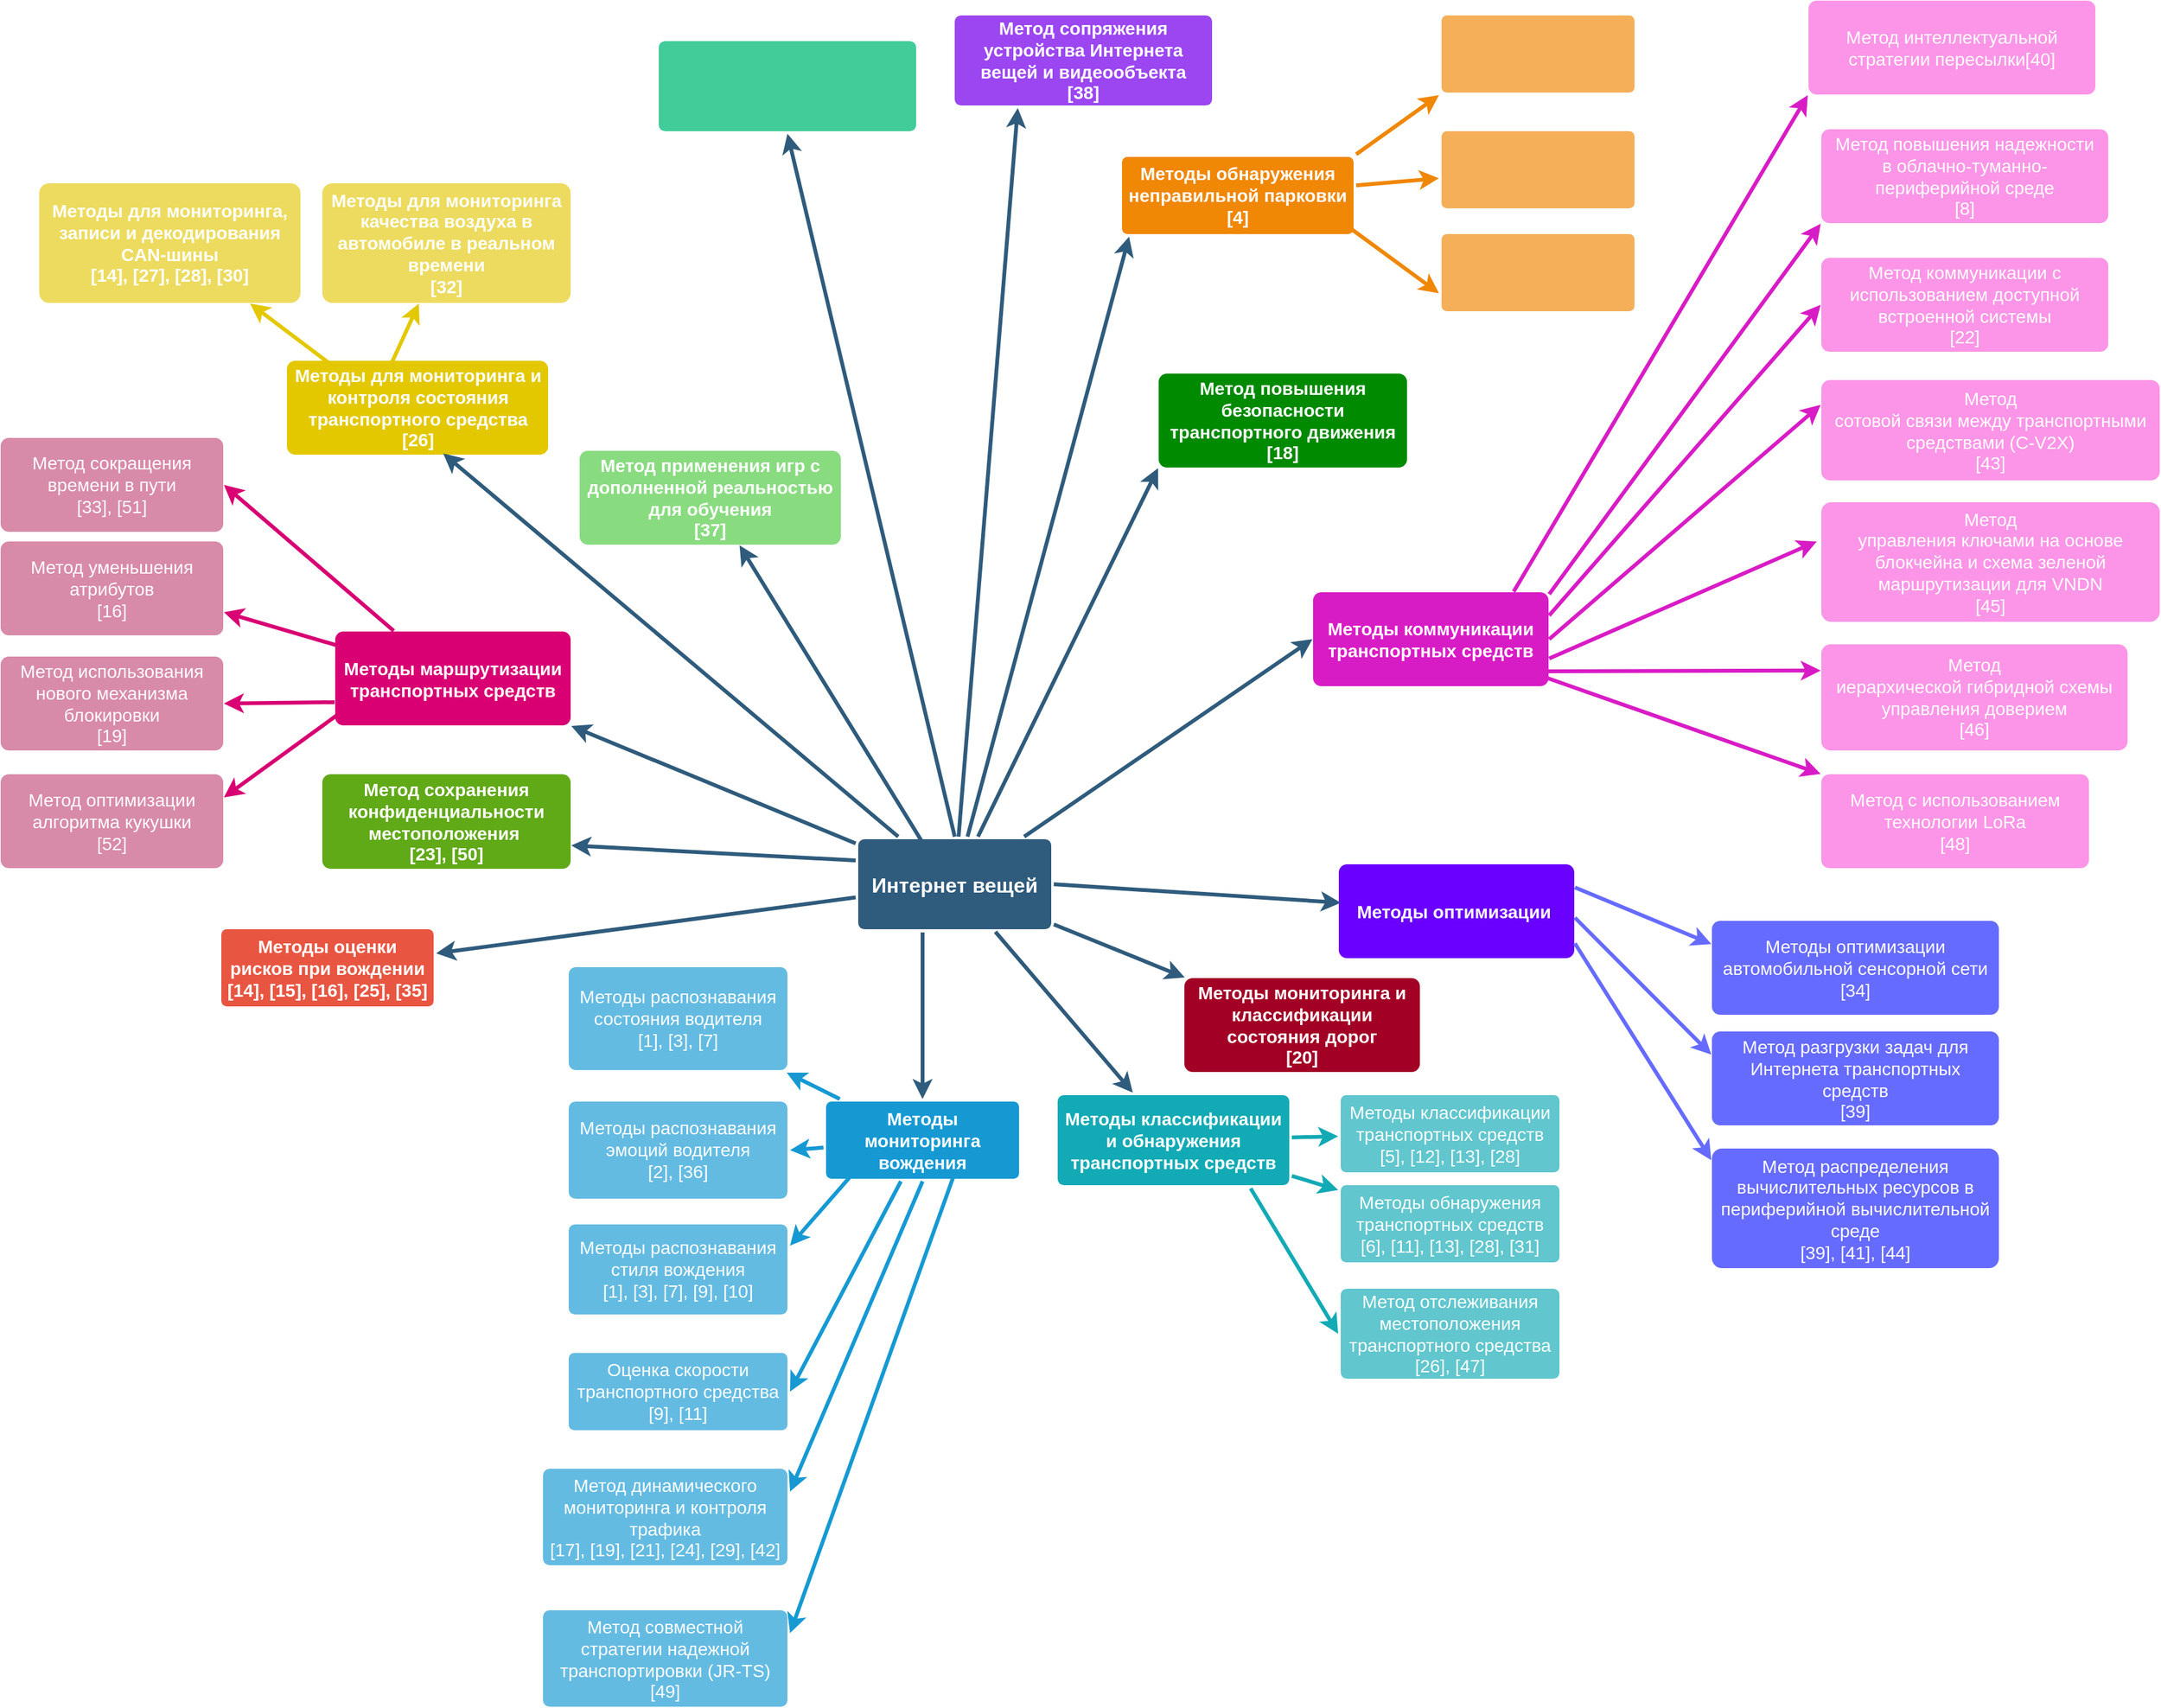 <mxfile version="13.9.9" type="device"><diagram id="6a731a19-8d31-9384-78a2-239565b7b9f0" name="Page-1"><mxGraphModel dx="2543" dy="1730" grid="1" gridSize="10" guides="1" tooltips="1" connect="1" arrows="1" fold="1" page="1" pageScale="1" pageWidth="1169" pageHeight="827" background="#ffffff" math="0" shadow="0"><root><mxCell id="0"/><mxCell id="1" parent="0"/><mxCell id="1745" value="" style="edgeStyle=none;rounded=0;jumpStyle=none;html=1;shadow=0;labelBackgroundColor=none;startArrow=none;startFill=0;endArrow=classic;endFill=1;jettySize=auto;orthogonalLoop=1;strokeColor=#2F5B7C;strokeWidth=3;fontFamily=Helvetica;fontSize=16;fontColor=#23445D;spacing=5;entryX=0.041;entryY=1;entryDx=0;entryDy=0;entryPerimeter=0;" parent="1" source="1749" target="1764" edge="1"><mxGeometry relative="1" as="geometry"/></mxCell><mxCell id="1746" value="" style="edgeStyle=none;rounded=0;jumpStyle=none;html=1;shadow=0;labelBackgroundColor=none;startArrow=none;startFill=0;endArrow=classic;endFill=1;jettySize=auto;orthogonalLoop=1;strokeColor=#2F5B7C;strokeWidth=3;fontFamily=Helvetica;fontSize=16;fontColor=#23445D;spacing=5;" parent="1" source="1749" target="1771" edge="1"><mxGeometry relative="1" as="geometry"/></mxCell><mxCell id="1747" value="" style="edgeStyle=none;rounded=0;jumpStyle=none;html=1;shadow=0;labelBackgroundColor=none;startArrow=none;startFill=0;endArrow=classic;endFill=1;jettySize=auto;orthogonalLoop=1;strokeColor=#2F5B7C;strokeWidth=3;fontFamily=Helvetica;fontSize=16;fontColor=#23445D;spacing=5;" parent="1" target="1760" edge="1"><mxGeometry relative="1" as="geometry"><mxPoint x="545" y="453" as="sourcePoint"/></mxGeometry></mxCell><mxCell id="1748" value="" style="edgeStyle=none;rounded=0;jumpStyle=none;html=1;shadow=0;labelBackgroundColor=none;startArrow=none;startFill=0;endArrow=classic;endFill=1;jettySize=auto;orthogonalLoop=1;strokeColor=#2F5B7C;strokeWidth=3;fontFamily=Helvetica;fontSize=16;fontColor=#23445D;spacing=5;" parent="1" source="1749" target="1753" edge="1"><mxGeometry relative="1" as="geometry"/></mxCell><mxCell id="1749" value="Интернет вещей" style="rounded=1;whiteSpace=wrap;html=1;shadow=0;labelBackgroundColor=none;strokeColor=none;strokeWidth=3;fillColor=#2F5B7C;fontFamily=Helvetica;fontSize=16;fontColor=#FFFFFF;align=center;fontStyle=1;spacing=5;arcSize=7;perimeterSpacing=2;" parent="1" vertex="1"><mxGeometry x="495" y="380.5" width="150" height="70" as="geometry"/></mxCell><mxCell id="1753" value="Методы оценки рисков при вождении&lt;br&gt;[14], [15], [16], [25], [35]" style="rounded=1;whiteSpace=wrap;html=1;shadow=0;labelBackgroundColor=none;strokeColor=none;strokeWidth=3;fillColor=#e85642;fontFamily=Helvetica;fontSize=14;fontColor=#FFFFFF;align=center;spacing=5;fontStyle=1;arcSize=7;perimeterSpacing=2;" parent="1" vertex="1"><mxGeometry y="450.5" width="165" height="60" as="geometry"/></mxCell><mxCell id="1757" value="" style="edgeStyle=none;rounded=0;jumpStyle=none;html=1;shadow=0;labelBackgroundColor=none;startArrow=none;startFill=0;endArrow=classic;endFill=1;jettySize=auto;orthogonalLoop=1;strokeColor=#1699D3;strokeWidth=3;fontFamily=Helvetica;fontSize=14;fontColor=#FFFFFF;spacing=5;" parent="1" source="1760" target="1763" edge="1"><mxGeometry relative="1" as="geometry"><mxPoint x="493" y="532" as="sourcePoint"/></mxGeometry></mxCell><mxCell id="1758" value="" style="edgeStyle=none;rounded=0;jumpStyle=none;html=1;shadow=0;labelBackgroundColor=none;startArrow=none;startFill=0;endArrow=classic;endFill=1;jettySize=auto;orthogonalLoop=1;strokeColor=#1699D3;strokeWidth=3;fontFamily=Helvetica;fontSize=14;fontColor=#FFFFFF;spacing=5;entryX=1;entryY=0.5;entryDx=0;entryDy=0;" parent="1" source="1760" target="1762" edge="1"><mxGeometry relative="1" as="geometry"/></mxCell><mxCell id="1759" value="" style="edgeStyle=none;rounded=0;jumpStyle=none;html=1;shadow=0;labelBackgroundColor=none;startArrow=none;startFill=0;endArrow=classic;endFill=1;jettySize=auto;orthogonalLoop=1;strokeColor=#1699D3;strokeWidth=3;fontFamily=Helvetica;fontSize=14;fontColor=#FFFFFF;spacing=5;entryX=1;entryY=0.25;entryDx=0;entryDy=0;" parent="1" target="1761" edge="1"><mxGeometry relative="1" as="geometry"><mxPoint x="500" y="630" as="sourcePoint"/><mxPoint x="440" y="670" as="targetPoint"/><Array as="points"/></mxGeometry></mxCell><mxCell id="1760" value="Методы мониторинга вождения" style="rounded=1;whiteSpace=wrap;html=1;shadow=0;labelBackgroundColor=none;strokeColor=none;strokeWidth=3;fillColor=#1699d3;fontFamily=Helvetica;fontSize=14;fontColor=#FFFFFF;align=center;spacing=5;fontStyle=1;arcSize=7;perimeterSpacing=2;" parent="1" vertex="1"><mxGeometry x="470" y="584.5" width="150" height="60" as="geometry"/></mxCell><mxCell id="1761" value="Методы распознавания стиля вождения&lt;br&gt;[1], [3], [7], [9], [10]" style="rounded=1;whiteSpace=wrap;html=1;shadow=0;labelBackgroundColor=none;strokeColor=none;strokeWidth=3;fillColor=#64bbe2;fontFamily=Helvetica;fontSize=14;fontColor=#FFFFFF;align=center;spacing=5;arcSize=7;perimeterSpacing=2;" parent="1" vertex="1"><mxGeometry x="270" y="680" width="170" height="70" as="geometry"/></mxCell><mxCell id="1762" value="Методы распознавания эмоций водителя&lt;br&gt;[2], [36]" style="rounded=1;whiteSpace=wrap;html=1;shadow=0;labelBackgroundColor=none;strokeColor=none;strokeWidth=3;fillColor=#64bbe2;fontFamily=Helvetica;fontSize=14;fontColor=#FFFFFF;align=center;spacing=5;arcSize=7;perimeterSpacing=2;" parent="1" vertex="1"><mxGeometry x="270" y="584.5" width="170" height="75.5" as="geometry"/></mxCell><mxCell id="1763" value="Методы распознавания состояния водителя&lt;br&gt;[1], [3], [7]" style="rounded=1;whiteSpace=wrap;html=1;shadow=0;labelBackgroundColor=none;strokeColor=none;strokeWidth=3;fillColor=#64bbe2;fontFamily=Helvetica;fontSize=14;fontColor=#FFFFFF;align=center;spacing=5;arcSize=7;perimeterSpacing=2;" parent="1" vertex="1"><mxGeometry x="270" y="480" width="170" height="80" as="geometry"/></mxCell><mxCell id="1764" value="Методы обнаружения неправильной парковки&lt;br&gt;[4]" style="rounded=1;whiteSpace=wrap;html=1;shadow=0;labelBackgroundColor=none;strokeColor=none;strokeWidth=3;fillColor=#F08705;fontFamily=Helvetica;fontSize=14;fontColor=#FFFFFF;align=center;spacing=5;fontStyle=1;arcSize=7;perimeterSpacing=2;" parent="1" vertex="1"><mxGeometry x="700" y="-150" width="180" height="60" as="geometry"/></mxCell><mxCell id="1765" value="" style="rounded=1;whiteSpace=wrap;html=1;shadow=0;labelBackgroundColor=none;strokeColor=none;strokeWidth=3;fillColor=#f5af58;fontFamily=Helvetica;fontSize=14;fontColor=#FFFFFF;align=center;spacing=5;arcSize=7;perimeterSpacing=2;" parent="1" vertex="1"><mxGeometry x="948.34" y="-90" width="150" height="60" as="geometry"/></mxCell><mxCell id="1766" value="" style="edgeStyle=none;rounded=0;jumpStyle=none;html=1;shadow=0;labelBackgroundColor=none;startArrow=none;startFill=0;endArrow=classic;endFill=1;jettySize=auto;orthogonalLoop=1;strokeColor=#F08705;strokeWidth=3;fontFamily=Helvetica;fontSize=14;fontColor=#FFFFFF;spacing=5;entryX=0;entryY=0.75;entryDx=0;entryDy=0;" parent="1" target="1765" edge="1"><mxGeometry relative="1" as="geometry"><mxPoint x="870" y="-100" as="sourcePoint"/></mxGeometry></mxCell><mxCell id="1767" value="" style="rounded=1;whiteSpace=wrap;html=1;shadow=0;labelBackgroundColor=none;strokeColor=none;strokeWidth=3;fillColor=#f5af58;fontFamily=Helvetica;fontSize=14;fontColor=#FFFFFF;align=center;spacing=5;arcSize=7;perimeterSpacing=2;" parent="1" vertex="1"><mxGeometry x="948.34" y="-170" width="150" height="60" as="geometry"/></mxCell><mxCell id="1768" value="" style="edgeStyle=none;rounded=0;jumpStyle=none;html=1;shadow=0;labelBackgroundColor=none;startArrow=none;startFill=0;endArrow=classic;endFill=1;jettySize=auto;orthogonalLoop=1;strokeColor=#F08705;strokeWidth=3;fontFamily=Helvetica;fontSize=14;fontColor=#FFFFFF;spacing=5;" parent="1" source="1764" target="1767" edge="1"><mxGeometry relative="1" as="geometry"><mxPoint x="890" y="-130" as="sourcePoint"/></mxGeometry></mxCell><mxCell id="1769" value="" style="rounded=1;whiteSpace=wrap;html=1;shadow=0;labelBackgroundColor=none;strokeColor=none;strokeWidth=3;fillColor=#f5af58;fontFamily=Helvetica;fontSize=14;fontColor=#FFFFFF;align=center;spacing=5;arcSize=7;perimeterSpacing=2;" parent="1" vertex="1"><mxGeometry x="948.34" y="-260" width="150" height="60" as="geometry"/></mxCell><mxCell id="1770" value="" style="edgeStyle=none;rounded=0;jumpStyle=none;html=1;shadow=0;labelBackgroundColor=none;startArrow=none;startFill=0;endArrow=classic;endFill=1;jettySize=auto;orthogonalLoop=1;strokeColor=#F08705;strokeWidth=3;fontFamily=Helvetica;fontSize=14;fontColor=#FFFFFF;spacing=5;entryX=0;entryY=1;entryDx=0;entryDy=0;exitX=1;exitY=0;exitDx=0;exitDy=0;" parent="1" source="1764" target="1769" edge="1"><mxGeometry relative="1" as="geometry"><mxPoint x="900.34" y="-182" as="sourcePoint"/></mxGeometry></mxCell><mxCell id="1771" value="Методы классификации и обнаружения транспортных средств&lt;br&gt;" style="rounded=1;whiteSpace=wrap;html=1;shadow=0;labelBackgroundColor=none;strokeColor=none;strokeWidth=3;fillColor=#12aab5;fontFamily=Helvetica;fontSize=14;fontColor=#FFFFFF;align=center;spacing=5;fontStyle=1;arcSize=7;perimeterSpacing=2;" parent="1" vertex="1"><mxGeometry x="650" y="579.5" width="180" height="70" as="geometry"/></mxCell><mxCell id="1772" value="Методы классификации транспортных средств&lt;br&gt;[5], [12], [13], [28]" style="rounded=1;whiteSpace=wrap;html=1;shadow=0;labelBackgroundColor=none;strokeColor=none;strokeWidth=3;fillColor=#61c6ce;fontFamily=Helvetica;fontSize=14;fontColor=#FFFFFF;align=center;spacing=5;fontStyle=0;arcSize=7;perimeterSpacing=2;" parent="1" vertex="1"><mxGeometry x="870" y="579.5" width="170" height="60" as="geometry"/></mxCell><mxCell id="1773" value="" style="edgeStyle=none;rounded=1;jumpStyle=none;html=1;shadow=0;labelBackgroundColor=none;startArrow=none;startFill=0;jettySize=auto;orthogonalLoop=1;strokeColor=#12AAB5;strokeWidth=3;fontFamily=Helvetica;fontSize=14;fontColor=#FFFFFF;spacing=5;fontStyle=1;fillColor=#b0e3e6;" parent="1" source="1771" target="1772" edge="1"><mxGeometry relative="1" as="geometry"/></mxCell><mxCell id="1774" value="Метод отслеживания местоположения транспортного средства&lt;br&gt;[26], [47]" style="rounded=1;whiteSpace=wrap;html=1;shadow=0;labelBackgroundColor=none;strokeColor=none;strokeWidth=3;fillColor=#61c6ce;fontFamily=Helvetica;fontSize=14;fontColor=#FFFFFF;align=center;spacing=5;fontStyle=0;arcSize=7;perimeterSpacing=2;" parent="1" vertex="1"><mxGeometry x="870" y="730" width="170" height="70" as="geometry"/></mxCell><mxCell id="1775" value="" style="edgeStyle=none;rounded=1;jumpStyle=none;html=1;shadow=0;labelBackgroundColor=none;startArrow=none;startFill=0;jettySize=auto;orthogonalLoop=1;strokeColor=#12AAB5;strokeWidth=3;fontFamily=Helvetica;fontSize=14;fontColor=#FFFFFF;spacing=5;fontStyle=1;fillColor=#b0e3e6;" parent="1" source="1771" target="KdosOR-lcQM5IEik354N-1787" edge="1"><mxGeometry relative="1" as="geometry"><mxPoint x="825" y="630.583" as="sourcePoint"/><mxPoint x="825" y="652.5" as="targetPoint"/></mxGeometry></mxCell><mxCell id="1777" value="" style="edgeStyle=none;rounded=1;jumpStyle=none;html=1;shadow=0;labelBackgroundColor=none;startArrow=none;startFill=0;jettySize=auto;orthogonalLoop=1;strokeColor=#12AAB5;strokeWidth=3;fontFamily=Helvetica;fontSize=14;fontColor=#FFFFFF;spacing=5;fontStyle=1;fillColor=#b0e3e6;entryX=0;entryY=0.5;entryDx=0;entryDy=0;" parent="1" target="1774" edge="1"><mxGeometry relative="1" as="geometry"><mxPoint x="800" y="652" as="sourcePoint"/><mxPoint x="769.632" y="762.5" as="targetPoint"/></mxGeometry></mxCell><mxCell id="KdosOR-lcQM5IEik354N-1779" value="Оценка скорости транспортного средства&lt;br&gt;[9], [11]" style="rounded=1;whiteSpace=wrap;html=1;shadow=0;labelBackgroundColor=none;strokeColor=none;strokeWidth=3;fillColor=#64bbe2;fontFamily=Helvetica;fontSize=14;fontColor=#FFFFFF;align=center;spacing=5;arcSize=7;perimeterSpacing=2;" parent="1" vertex="1"><mxGeometry x="270" y="780" width="170" height="60" as="geometry"/></mxCell><mxCell id="KdosOR-lcQM5IEik354N-1787" value="Методы обнаружения транспортных средств&lt;br&gt;[6], [11], [13], [28], [31]" style="rounded=1;whiteSpace=wrap;html=1;shadow=0;labelBackgroundColor=none;strokeColor=none;strokeWidth=3;fillColor=#61c6ce;fontFamily=Helvetica;fontSize=14;fontColor=#FFFFFF;align=center;spacing=5;fontStyle=0;arcSize=7;perimeterSpacing=2;" parent="1" vertex="1"><mxGeometry x="870" y="649.5" width="170" height="60" as="geometry"/></mxCell><mxCell id="KdosOR-lcQM5IEik354N-1789" value="" style="edgeStyle=none;rounded=0;jumpStyle=none;html=1;shadow=0;labelBackgroundColor=none;startArrow=none;startFill=0;endArrow=classic;endFill=1;jettySize=auto;orthogonalLoop=1;strokeColor=#1699D3;strokeWidth=3;fontFamily=Helvetica;fontSize=14;fontColor=#FFFFFF;spacing=5;entryX=1;entryY=0.5;entryDx=0;entryDy=0;" parent="1" source="1760" target="KdosOR-lcQM5IEik354N-1779" edge="1"><mxGeometry relative="1" as="geometry"><mxPoint x="525.909" y="596.5" as="sourcePoint"/><mxPoint x="450" y="680" as="targetPoint"/><Array as="points"/></mxGeometry></mxCell><mxCell id="KdosOR-lcQM5IEik354N-1792" value="Метод динамического мониторинга и контроля трафика&lt;br&gt;[17], [19], [21], [24], [29], [42]" style="rounded=1;whiteSpace=wrap;html=1;shadow=0;labelBackgroundColor=none;strokeColor=none;strokeWidth=3;fillColor=#64bbe2;fontFamily=Helvetica;fontSize=14;fontColor=#FFFFFF;align=center;spacing=5;arcSize=7;perimeterSpacing=2;" parent="1" vertex="1"><mxGeometry x="250" y="870" width="190" height="75" as="geometry"/></mxCell><mxCell id="KdosOR-lcQM5IEik354N-1793" value="" style="edgeStyle=none;rounded=0;jumpStyle=none;html=1;shadow=0;labelBackgroundColor=none;startArrow=none;startFill=0;endArrow=classic;endFill=1;jettySize=auto;orthogonalLoop=1;strokeColor=#1699D3;strokeWidth=3;fontFamily=Helvetica;fontSize=14;fontColor=#FFFFFF;spacing=5;entryX=1;entryY=0.25;entryDx=0;entryDy=0;exitX=0.5;exitY=1;exitDx=0;exitDy=0;" parent="1" source="1760" target="KdosOR-lcQM5IEik354N-1792" edge="1"><mxGeometry relative="1" as="geometry"><mxPoint x="580" y="646" as="sourcePoint"/><mxPoint x="452" y="820" as="targetPoint"/><Array as="points"/></mxGeometry></mxCell><mxCell id="KdosOR-lcQM5IEik354N-1794" value="Метод повышения безопасности транспортного движения&lt;br&gt;[18]" style="rounded=1;whiteSpace=wrap;html=1;shadow=0;labelBackgroundColor=none;strokeWidth=3;fontFamily=Helvetica;fontSize=14;align=center;spacing=5;fontStyle=1;arcSize=7;perimeterSpacing=2;fontColor=#ffffff;strokeColor=#008A00;fillColor=#008A00;" parent="1" vertex="1"><mxGeometry x="730" y="20" width="190" height="70" as="geometry"/></mxCell><mxCell id="KdosOR-lcQM5IEik354N-1797" value="Методы мониторинга и классификации состояния дорог&lt;br&gt;[20]" style="rounded=1;whiteSpace=wrap;html=1;shadow=0;labelBackgroundColor=none;strokeWidth=3;fontFamily=Helvetica;fontSize=14;fontColor=#ffffff;align=center;spacing=5;fontStyle=1;arcSize=7;perimeterSpacing=2;fillColor=#A20025;strokeColor=#A20025;" parent="1" vertex="1"><mxGeometry x="750" y="490" width="180" height="70" as="geometry"/></mxCell><mxCell id="KdosOR-lcQM5IEik354N-1798" value="" style="edgeStyle=none;rounded=0;jumpStyle=none;html=1;shadow=0;labelBackgroundColor=none;startArrow=none;startFill=0;endArrow=classic;endFill=1;jettySize=auto;orthogonalLoop=1;strokeColor=#2F5B7C;strokeWidth=3;fontFamily=Helvetica;fontSize=16;fontColor=#23445D;spacing=5;" parent="1" source="1749" target="KdosOR-lcQM5IEik354N-1797" edge="1"><mxGeometry relative="1" as="geometry"><mxPoint x="680" y="462" as="sourcePoint"/><mxPoint x="680" y="385.5" as="targetPoint"/></mxGeometry></mxCell><mxCell id="KdosOR-lcQM5IEik354N-1799" value="" style="edgeStyle=none;rounded=0;jumpStyle=none;html=1;shadow=0;labelBackgroundColor=none;startArrow=none;startFill=0;endArrow=classic;endFill=1;jettySize=auto;orthogonalLoop=1;strokeColor=#2F5B7C;strokeWidth=3;fontFamily=Helvetica;fontSize=16;fontColor=#23445D;spacing=5;entryX=0;entryY=1;entryDx=0;entryDy=0;" parent="1" source="1749" target="KdosOR-lcQM5IEik354N-1794" edge="1"><mxGeometry relative="1" as="geometry"><mxPoint x="590" y="398.5" as="sourcePoint"/><mxPoint x="590" y="322" as="targetPoint"/></mxGeometry></mxCell><mxCell id="KdosOR-lcQM5IEik354N-1800" value="Методы коммуникации транспортных средств&lt;br&gt;" style="rounded=1;whiteSpace=wrap;html=1;shadow=0;labelBackgroundColor=none;strokeWidth=3;fontFamily=Helvetica;fontSize=14;align=center;spacing=5;fontStyle=1;arcSize=7;perimeterSpacing=2;fontColor=#ffffff;strokeColor=#D81CC5;fillColor=#D81CC5;" parent="1" vertex="1"><mxGeometry x="850" y="190" width="180" height="70" as="geometry"/></mxCell><mxCell id="KdosOR-lcQM5IEik354N-1801" value="" style="edgeStyle=none;rounded=0;jumpStyle=none;html=1;shadow=0;labelBackgroundColor=none;startArrow=none;startFill=0;endArrow=classic;endFill=1;jettySize=auto;orthogonalLoop=1;strokeColor=#2F5B7C;strokeWidth=3;fontFamily=Helvetica;fontSize=16;fontColor=#23445D;spacing=5;entryX=0;entryY=0.5;entryDx=0;entryDy=0;" parent="1" source="1749" target="KdosOR-lcQM5IEik354N-1800" edge="1"><mxGeometry relative="1" as="geometry"><mxPoint x="650" y="400" as="sourcePoint"/><mxPoint x="748" y="314" as="targetPoint"/></mxGeometry></mxCell><mxCell id="KdosOR-lcQM5IEik354N-1803" value="Метод сохранения конфиденциальности местоположения&amp;nbsp;&lt;br&gt;[23], [50]" style="rounded=1;whiteSpace=wrap;html=1;shadow=0;labelBackgroundColor=none;strokeWidth=3;fillColor=#60a917;fontFamily=Helvetica;fontSize=14;align=center;spacing=5;fontStyle=1;arcSize=7;perimeterSpacing=2;fontColor=#ffffff;strokeColor=#60A917;" parent="1" vertex="1"><mxGeometry x="80" y="331.5" width="190" height="70.5" as="geometry"/></mxCell><mxCell id="KdosOR-lcQM5IEik354N-1804" value="" style="edgeStyle=none;rounded=0;jumpStyle=none;html=1;shadow=0;labelBackgroundColor=none;startArrow=none;startFill=0;endArrow=classic;endFill=1;jettySize=auto;orthogonalLoop=1;strokeColor=#2F5B7C;strokeWidth=3;fontFamily=Helvetica;fontSize=16;fontColor=#23445D;spacing=5;exitX=0;exitY=0.25;exitDx=0;exitDy=0;entryX=1;entryY=0.75;entryDx=0;entryDy=0;" parent="1" source="1749" target="KdosOR-lcQM5IEik354N-1803" edge="1"><mxGeometry relative="1" as="geometry"><mxPoint x="580" y="388.5" as="sourcePoint"/><mxPoint x="440" y="360" as="targetPoint"/></mxGeometry></mxCell><mxCell id="KdosOR-lcQM5IEik354N-1805" value="Методы оптимизации&amp;nbsp;" style="rounded=1;whiteSpace=wrap;html=1;shadow=0;labelBackgroundColor=none;strokeWidth=3;fontFamily=Helvetica;fontSize=14;align=center;spacing=5;fontStyle=1;arcSize=7;perimeterSpacing=2;fontColor=#ffffff;fillColor=#6A00FF;strokeColor=#6A00FF;" parent="1" vertex="1"><mxGeometry x="870" y="401.5" width="180" height="70" as="geometry"/></mxCell><mxCell id="KdosOR-lcQM5IEik354N-1806" value="" style="edgeStyle=none;rounded=0;jumpStyle=none;html=1;shadow=0;labelBackgroundColor=none;startArrow=none;startFill=0;endArrow=classic;endFill=1;jettySize=auto;orthogonalLoop=1;strokeColor=#2F5B7C;strokeWidth=3;fontFamily=Helvetica;fontSize=16;fontColor=#23445D;spacing=5;entryX=0.011;entryY=0.411;entryDx=0;entryDy=0;entryPerimeter=0;exitX=1;exitY=0.5;exitDx=0;exitDy=0;" parent="1" source="1749" target="KdosOR-lcQM5IEik354N-1805" edge="1"><mxGeometry relative="1" as="geometry"><mxPoint x="660" y="410" as="sourcePoint"/><mxPoint x="738" y="355.5" as="targetPoint"/></mxGeometry></mxCell><mxCell id="jVnz3qf9Wj79_f7kCEj8-1778" value="Методы маршрутизации транспортных средств" style="rounded=1;whiteSpace=wrap;html=1;shadow=0;labelBackgroundColor=none;strokeWidth=3;fontFamily=Helvetica;fontSize=14;align=center;spacing=5;fontStyle=1;arcSize=7;perimeterSpacing=2;fontColor=#ffffff;strokeColor=#D80073;fillColor=#D80073;" parent="1" vertex="1"><mxGeometry x="90" y="220.5" width="180" height="70" as="geometry"/></mxCell><mxCell id="jVnz3qf9Wj79_f7kCEj8-1779" value="" style="edgeStyle=none;rounded=0;jumpStyle=none;html=1;shadow=0;labelBackgroundColor=none;startArrow=none;startFill=0;endArrow=classic;endFill=1;jettySize=auto;orthogonalLoop=1;strokeColor=#2F5B7C;strokeWidth=3;fontFamily=Helvetica;fontSize=16;fontColor=#23445D;spacing=5;entryX=1;entryY=1;entryDx=0;entryDy=0;" parent="1" source="1749" target="jVnz3qf9Wj79_f7kCEj8-1778" edge="1"><mxGeometry relative="1" as="geometry"><mxPoint x="503" y="407" as="sourcePoint"/><mxPoint x="427.028" y="372.5" as="targetPoint"/></mxGeometry></mxCell><mxCell id="jVnz3qf9Wj79_f7kCEj8-1780" value="&lt;span style=&quot;font-weight: normal&quot;&gt;Метод уменьшения атрибутов&lt;br&gt;[16]&lt;br&gt;&lt;/span&gt;" style="rounded=1;whiteSpace=wrap;html=1;shadow=0;labelBackgroundColor=none;strokeWidth=3;fontFamily=Helvetica;fontSize=14;align=center;spacing=5;fontStyle=1;arcSize=7;perimeterSpacing=2;fontColor=#ffffff;fillColor=#D88AA9;strokeColor=#D88AA9;" parent="1" vertex="1"><mxGeometry x="-170" y="150.5" width="170" height="70" as="geometry"/></mxCell><mxCell id="jVnz3qf9Wj79_f7kCEj8-1781" value="" style="edgeStyle=none;rounded=1;jumpStyle=none;html=1;shadow=0;labelBackgroundColor=none;startArrow=none;startFill=0;jettySize=auto;orthogonalLoop=1;strokeWidth=3;fontFamily=Helvetica;fontSize=14;fontColor=#FFFFFF;spacing=5;fontStyle=1;fillColor=#d80073;entryX=1;entryY=0.75;entryDx=0;entryDy=0;strokeColor=#D80073;exitX=0.022;exitY=0.161;exitDx=0;exitDy=0;exitPerimeter=0;" parent="1" source="jVnz3qf9Wj79_f7kCEj8-1778" target="jVnz3qf9Wj79_f7kCEj8-1780" edge="1"><mxGeometry relative="1" as="geometry"><mxPoint x="90" y="230" as="sourcePoint"/><mxPoint x="60" y="190" as="targetPoint"/></mxGeometry></mxCell><mxCell id="jVnz3qf9Wj79_f7kCEj8-1783" value="&lt;span style=&quot;font-weight: normal&quot;&gt;Метод использования нового механизма блокировки&lt;br&gt;[19]&lt;br&gt;&lt;/span&gt;" style="rounded=1;whiteSpace=wrap;html=1;shadow=0;labelBackgroundColor=none;strokeWidth=3;fontFamily=Helvetica;fontSize=14;align=center;spacing=5;fontStyle=1;arcSize=7;perimeterSpacing=2;fontColor=#ffffff;fillColor=#D88AA9;strokeColor=#D88AA9;" parent="1" vertex="1"><mxGeometry x="-170" y="240" width="170" height="70" as="geometry"/></mxCell><mxCell id="jVnz3qf9Wj79_f7kCEj8-1784" value="Методы для мониторинга и контроля состояния транспортного средства&lt;br&gt;[26]" style="rounded=1;whiteSpace=wrap;html=1;shadow=0;labelBackgroundColor=none;strokeWidth=3;fontFamily=Helvetica;fontSize=14;fontColor=#ffffff;align=center;spacing=5;fontStyle=1;arcSize=7;perimeterSpacing=2;fillColor=#E3C800;strokeColor=#E3C800;" parent="1" vertex="1"><mxGeometry x="52.5" y="10" width="200" height="70" as="geometry"/></mxCell><mxCell id="jVnz3qf9Wj79_f7kCEj8-1785" value="" style="edgeStyle=none;rounded=0;jumpStyle=none;html=1;shadow=0;labelBackgroundColor=none;startArrow=none;startFill=0;endArrow=classic;endFill=1;jettySize=auto;orthogonalLoop=1;strokeColor=#2F5B7C;strokeWidth=3;fontFamily=Helvetica;fontSize=16;fontColor=#23445D;spacing=5;entryX=0.598;entryY=0.981;entryDx=0;entryDy=0;entryPerimeter=0;" parent="1" target="jVnz3qf9Wj79_f7kCEj8-1784" edge="1" source="1749"><mxGeometry relative="1" as="geometry"><mxPoint x="452.5" y="420" as="sourcePoint"/><mxPoint x="334.5" y="312.5" as="targetPoint"/></mxGeometry></mxCell><mxCell id="jVnz3qf9Wj79_f7kCEj8-1787" value="&lt;span style=&quot;font-weight: normal&quot;&gt;Метод повышения надежности в облачно-туманно-периферийной среде&lt;br&gt;[8]&lt;/span&gt;" style="rounded=1;whiteSpace=wrap;html=1;shadow=0;labelBackgroundColor=none;strokeWidth=3;fontFamily=Helvetica;fontSize=14;align=center;spacing=5;fontStyle=1;arcSize=7;perimeterSpacing=2;fontColor=#ffffff;fillColor=#FC95E7;strokeColor=#FC95E7;" parent="1" vertex="1"><mxGeometry x="1245" y="-170" width="220" height="70" as="geometry"/></mxCell><mxCell id="jVnz3qf9Wj79_f7kCEj8-1788" value="" style="edgeStyle=none;rounded=0;jumpStyle=none;html=1;shadow=0;labelBackgroundColor=none;startArrow=none;startFill=0;endArrow=classic;endFill=1;jettySize=auto;orthogonalLoop=1;strokeWidth=3;fontFamily=Helvetica;fontSize=16;fontColor=#23445D;spacing=5;entryX=0;entryY=1;entryDx=0;entryDy=0;strokeColor=#D81CC5;exitX=0.85;exitY=0;exitDx=0;exitDy=0;exitPerimeter=0;" parent="1" target="WOdyLdvigSg9qKUp8mNT-1785" edge="1" source="KdosOR-lcQM5IEik354N-1800"><mxGeometry relative="1" as="geometry"><mxPoint x="970" y="276" as="sourcePoint"/><mxPoint x="1045.5" y="240" as="targetPoint"/></mxGeometry></mxCell><mxCell id="jVnz3qf9Wj79_f7kCEj8-1789" value="&lt;span style=&quot;font-weight: normal&quot;&gt;Метод коммуникации с использованием доступной встроенной системы&lt;br&gt;[22]&lt;/span&gt;" style="rounded=1;whiteSpace=wrap;html=1;shadow=0;labelBackgroundColor=none;strokeWidth=3;fontFamily=Helvetica;fontSize=14;align=center;spacing=5;fontStyle=1;arcSize=7;perimeterSpacing=2;fontColor=#ffffff;fillColor=#FC95E7;strokeColor=#FC95E7;" parent="1" vertex="1"><mxGeometry x="1245" y="-70" width="220" height="70" as="geometry"/></mxCell><mxCell id="jVnz3qf9Wj79_f7kCEj8-1790" value="" style="edgeStyle=none;rounded=0;jumpStyle=none;html=1;shadow=0;labelBackgroundColor=none;startArrow=none;startFill=0;endArrow=classic;endFill=1;jettySize=auto;orthogonalLoop=1;strokeWidth=3;fontFamily=Helvetica;fontSize=16;fontColor=#23445D;spacing=5;strokeColor=#D81CC5;entryX=0;entryY=0.5;entryDx=0;entryDy=0;exitX=1;exitY=0.25;exitDx=0;exitDy=0;" parent="1" source="KdosOR-lcQM5IEik354N-1800" target="jVnz3qf9Wj79_f7kCEj8-1789" edge="1"><mxGeometry relative="1" as="geometry"><mxPoint x="1030" y="230" as="sourcePoint"/><mxPoint x="1108" y="260" as="targetPoint"/></mxGeometry></mxCell><mxCell id="TP5RZ6IDcm_Y9WVqChom-1777" value="Методы для мониторинга, записи и декодирования CAN-шины&lt;br&gt;[14], [27], [28], [30]" style="rounded=1;whiteSpace=wrap;html=1;shadow=0;labelBackgroundColor=none;strokeWidth=3;fontFamily=Helvetica;fontSize=14;fontColor=#ffffff;align=center;spacing=5;fontStyle=1;arcSize=7;perimeterSpacing=2;fillColor=#EDDB5F;strokeColor=#EDDB5F;" parent="1" vertex="1"><mxGeometry x="-140" y="-128" width="200" height="90" as="geometry"/></mxCell><mxCell id="TP5RZ6IDcm_Y9WVqChom-1780" value="" style="edgeStyle=none;rounded=1;jumpStyle=none;html=1;shadow=0;labelBackgroundColor=none;startArrow=none;startFill=0;jettySize=auto;orthogonalLoop=1;strokeWidth=3;fontFamily=Helvetica;fontSize=14;fontColor=#FFFFFF;spacing=5;fontStyle=1;fillColor=#d80073;strokeColor=#E3C800;" parent="1" target="TP5RZ6IDcm_Y9WVqChom-1777" edge="1"><mxGeometry relative="1" as="geometry"><mxPoint x="83.404" y="10" as="sourcePoint"/><mxPoint x="-45.5" y="126" as="targetPoint"/></mxGeometry></mxCell><mxCell id="TP5RZ6IDcm_Y9WVqChom-1781" value="Методы для мониторинга качества воздуха в автомобиле в реальном времени&lt;br&gt;[32]" style="rounded=1;whiteSpace=wrap;html=1;shadow=0;labelBackgroundColor=none;strokeWidth=3;fontFamily=Helvetica;fontSize=14;fontColor=#ffffff;align=center;spacing=5;fontStyle=1;arcSize=7;perimeterSpacing=2;strokeColor=#EDDB5F;fillColor=#EDDB5F;" parent="1" vertex="1"><mxGeometry x="80" y="-128" width="190" height="90" as="geometry"/></mxCell><mxCell id="TP5RZ6IDcm_Y9WVqChom-1782" value="" style="edgeStyle=none;rounded=1;jumpStyle=none;html=1;shadow=0;labelBackgroundColor=none;startArrow=none;startFill=0;jettySize=auto;orthogonalLoop=1;strokeWidth=3;fontFamily=Helvetica;fontSize=14;fontColor=#FFFFFF;spacing=5;fontStyle=1;fillColor=#d80073;exitX=0.5;exitY=0;exitDx=0;exitDy=0;strokeColor=#E3C800;" parent="1" target="TP5RZ6IDcm_Y9WVqChom-1781" edge="1"><mxGeometry relative="1" as="geometry"><mxPoint x="132.5" y="10" as="sourcePoint"/><mxPoint x="71.7" y="34" as="targetPoint"/></mxGeometry></mxCell><mxCell id="TP5RZ6IDcm_Y9WVqChom-1783" value="&lt;span style=&quot;font-weight: normal&quot;&gt;Метод сокращения времени в пути&lt;br&gt;[33], [51]&lt;br&gt;&lt;/span&gt;" style="rounded=1;whiteSpace=wrap;html=1;shadow=0;labelBackgroundColor=none;strokeWidth=3;fontFamily=Helvetica;fontSize=14;align=center;spacing=5;fontStyle=1;arcSize=7;perimeterSpacing=2;fontColor=#ffffff;fillColor=#D88AA9;strokeColor=#D88AA9;" parent="1" vertex="1"><mxGeometry x="-170" y="70" width="170" height="70" as="geometry"/></mxCell><mxCell id="TP5RZ6IDcm_Y9WVqChom-1784" value="" style="edgeStyle=none;rounded=1;jumpStyle=none;html=1;shadow=0;labelBackgroundColor=none;startArrow=none;startFill=0;jettySize=auto;orthogonalLoop=1;strokeWidth=3;fontFamily=Helvetica;fontSize=14;fontColor=#FFFFFF;spacing=5;fontStyle=1;fillColor=#d80073;entryX=1;entryY=0.5;entryDx=0;entryDy=0;strokeColor=#D80073;exitX=0.25;exitY=0;exitDx=0;exitDy=0;" parent="1" source="jVnz3qf9Wj79_f7kCEj8-1778" target="TP5RZ6IDcm_Y9WVqChom-1783" edge="1"><mxGeometry relative="1" as="geometry"><mxPoint x="102.048" y="240.414" as="sourcePoint"/><mxPoint x="52" y="233.5" as="targetPoint"/></mxGeometry></mxCell><mxCell id="TP5RZ6IDcm_Y9WVqChom-1785" value="" style="edgeStyle=none;rounded=1;jumpStyle=none;html=1;shadow=0;labelBackgroundColor=none;startArrow=none;startFill=0;jettySize=auto;orthogonalLoop=1;strokeWidth=3;fontFamily=Helvetica;fontSize=14;fontColor=#FFFFFF;spacing=5;fontStyle=1;fillColor=#d80073;entryX=1;entryY=0.5;entryDx=0;entryDy=0;strokeColor=#D80073;exitX=0;exitY=0.75;exitDx=0;exitDy=0;" parent="1" source="jVnz3qf9Wj79_f7kCEj8-1778" target="jVnz3qf9Wj79_f7kCEj8-1783" edge="1"><mxGeometry relative="1" as="geometry"><mxPoint x="112.048" y="250.414" as="sourcePoint"/><mxPoint x="62" y="243.5" as="targetPoint"/></mxGeometry></mxCell><mxCell id="TP5RZ6IDcm_Y9WVqChom-1786" value="Метод применения игр с дополненной реальностью для обучения&lt;br&gt;[37]" style="rounded=1;whiteSpace=wrap;html=1;shadow=0;labelBackgroundColor=none;strokeWidth=3;fontFamily=Helvetica;fontSize=14;align=center;spacing=5;fontStyle=1;arcSize=7;perimeterSpacing=2;fontColor=#ffffff;fillColor=#89DB80;strokeColor=#89DB80;" parent="1" vertex="1"><mxGeometry x="280" y="80" width="200" height="70" as="geometry"/></mxCell><mxCell id="TP5RZ6IDcm_Y9WVqChom-1788" value="Метод сопряжения устройства Интернета вещей и видеообъекта&lt;br&gt;[38]" style="rounded=1;whiteSpace=wrap;html=1;shadow=0;labelBackgroundColor=none;strokeColor=none;strokeWidth=3;fontFamily=Helvetica;fontSize=14;fontColor=#FFFFFF;align=center;spacing=5;fontStyle=1;arcSize=7;perimeterSpacing=2;fillColor=#9B46F0;" parent="1" vertex="1"><mxGeometry x="570" y="-260" width="200" height="70" as="geometry"/></mxCell><mxCell id="TP5RZ6IDcm_Y9WVqChom-1789" value="" style="edgeStyle=none;rounded=0;jumpStyle=none;html=1;shadow=0;labelBackgroundColor=none;startArrow=none;startFill=0;endArrow=classic;endFill=1;jettySize=auto;orthogonalLoop=1;strokeColor=#2F5B7C;strokeWidth=3;fontFamily=Helvetica;fontSize=16;fontColor=#23445D;spacing=5;entryX=0.25;entryY=1;entryDx=0;entryDy=0;" parent="1" target="TP5RZ6IDcm_Y9WVqChom-1788" edge="1" source="1749"><mxGeometry relative="1" as="geometry"><mxPoint x="660" y="295" as="sourcePoint"/><mxPoint x="760" y="-10" as="targetPoint"/></mxGeometry></mxCell><mxCell id="WOdyLdvigSg9qKUp8mNT-1777" value="" style="rounded=1;whiteSpace=wrap;html=1;shadow=0;labelBackgroundColor=none;strokeColor=none;strokeWidth=3;fontFamily=Helvetica;fontSize=14;fontColor=#FFFFFF;align=center;spacing=5;fontStyle=1;arcSize=7;perimeterSpacing=2;fillColor=#41CC99;" vertex="1" parent="1"><mxGeometry x="340" y="-240" width="200" height="70" as="geometry"/></mxCell><mxCell id="WOdyLdvigSg9qKUp8mNT-1779" value="" style="edgeStyle=none;rounded=0;jumpStyle=none;html=1;shadow=0;labelBackgroundColor=none;startArrow=none;startFill=0;endArrow=classic;endFill=1;jettySize=auto;orthogonalLoop=1;strokeColor=#2F5B7C;strokeWidth=3;fontFamily=Helvetica;fontSize=16;fontColor=#23445D;spacing=5;entryX=0.5;entryY=1;entryDx=0;entryDy=0;exitX=0.5;exitY=0;exitDx=0;exitDy=0;" edge="1" parent="1" source="1749" target="WOdyLdvigSg9qKUp8mNT-1777"><mxGeometry relative="1" as="geometry"><mxPoint x="598.22" y="388.5" as="sourcePoint"/><mxPoint x="759.0" y="62" as="targetPoint"/></mxGeometry></mxCell><mxCell id="WOdyLdvigSg9qKUp8mNT-1780" value="&lt;span style=&quot;font-weight: normal&quot;&gt;Методы оптимизации автомобильной сенсорной сети &lt;br&gt;[34]&lt;/span&gt;" style="rounded=1;whiteSpace=wrap;html=1;shadow=0;labelBackgroundColor=none;strokeWidth=3;fontFamily=Helvetica;fontSize=14;align=center;spacing=5;fontStyle=1;arcSize=7;perimeterSpacing=2;fontColor=#ffffff;fillColor=#666BFF;strokeColor=#666BFF;" vertex="1" parent="1"><mxGeometry x="1160" y="445.5" width="220" height="70" as="geometry"/></mxCell><mxCell id="WOdyLdvigSg9qKUp8mNT-1781" value="&lt;span style=&quot;font-weight: normal&quot;&gt;Метод разгрузки задач для Интернета транспортных средств&lt;br&gt;[39]&lt;/span&gt;" style="rounded=1;whiteSpace=wrap;html=1;shadow=0;labelBackgroundColor=none;strokeWidth=3;fontFamily=Helvetica;fontSize=14;align=center;spacing=5;fontStyle=1;arcSize=7;perimeterSpacing=2;fontColor=#ffffff;fillColor=#666BFF;strokeColor=#666BFF;" vertex="1" parent="1"><mxGeometry x="1160" y="531.5" width="220" height="70" as="geometry"/></mxCell><mxCell id="WOdyLdvigSg9qKUp8mNT-1782" value="" style="edgeStyle=none;rounded=0;jumpStyle=none;html=1;shadow=0;labelBackgroundColor=none;startArrow=none;startFill=0;endArrow=classic;endFill=1;jettySize=auto;orthogonalLoop=1;strokeColor=#2F5B7C;strokeWidth=3;fontFamily=Helvetica;fontSize=16;fontColor=#23445D;spacing=5;exitX=0.33;exitY=0.036;exitDx=0;exitDy=0;exitPerimeter=0;" edge="1" parent="1" source="1749" target="TP5RZ6IDcm_Y9WVqChom-1786"><mxGeometry relative="1" as="geometry"><mxPoint x="580" y="388.5" as="sourcePoint"/><mxPoint x="570" y="22" as="targetPoint"/></mxGeometry></mxCell><mxCell id="WOdyLdvigSg9qKUp8mNT-1783" value="" style="edgeStyle=none;rounded=0;jumpStyle=none;html=1;shadow=0;labelBackgroundColor=none;startArrow=none;startFill=0;endArrow=classic;endFill=1;jettySize=auto;orthogonalLoop=1;strokeWidth=3;fontFamily=Helvetica;fontSize=16;fontColor=#23445D;spacing=5;entryX=0;entryY=0.25;entryDx=0;entryDy=0;exitX=1;exitY=0.25;exitDx=0;exitDy=0;strokeColor=#666BFF;" edge="1" parent="1" source="KdosOR-lcQM5IEik354N-1805" target="WOdyLdvigSg9qKUp8mNT-1780"><mxGeometry relative="1" as="geometry"><mxPoint x="1040" y="436.25" as="sourcePoint"/><mxPoint x="1146" y="397.75" as="targetPoint"/></mxGeometry></mxCell><mxCell id="WOdyLdvigSg9qKUp8mNT-1784" value="" style="edgeStyle=none;rounded=0;jumpStyle=none;html=1;shadow=0;labelBackgroundColor=none;startArrow=none;startFill=0;endArrow=classic;endFill=1;jettySize=auto;orthogonalLoop=1;strokeWidth=3;fontFamily=Helvetica;fontSize=16;fontColor=#23445D;spacing=5;entryX=0;entryY=0.25;entryDx=0;entryDy=0;strokeColor=#666BFF;" edge="1" parent="1" target="WOdyLdvigSg9qKUp8mNT-1781"><mxGeometry relative="1" as="geometry"><mxPoint x="1052" y="441.5" as="sourcePoint"/><mxPoint x="1148" y="408.5" as="targetPoint"/></mxGeometry></mxCell><mxCell id="WOdyLdvigSg9qKUp8mNT-1785" value="&lt;span style=&quot;font-weight: normal&quot;&gt;Метод интеллектуальной стратегии пересылки[40]&lt;/span&gt;" style="rounded=1;whiteSpace=wrap;html=1;shadow=0;labelBackgroundColor=none;strokeWidth=3;fontFamily=Helvetica;fontSize=14;align=center;spacing=5;fontStyle=1;arcSize=7;perimeterSpacing=2;fontColor=#ffffff;fillColor=#FC95E7;strokeColor=#FC95E7;" vertex="1" parent="1"><mxGeometry x="1235" y="-270" width="220" height="70" as="geometry"/></mxCell><mxCell id="WOdyLdvigSg9qKUp8mNT-1786" value="&lt;span style=&quot;font-weight: normal&quot;&gt;Метод распределения вычислительных ресурсов в периферийной вычислительной среде&lt;br&gt;[39], [41], [44]&lt;br&gt;&lt;/span&gt;" style="rounded=1;whiteSpace=wrap;html=1;shadow=0;labelBackgroundColor=none;strokeWidth=3;fontFamily=Helvetica;fontSize=14;align=center;spacing=5;fontStyle=1;arcSize=7;perimeterSpacing=2;fontColor=#ffffff;fillColor=#666BFF;strokeColor=#666BFF;" vertex="1" parent="1"><mxGeometry x="1160" y="622.5" width="220" height="90" as="geometry"/></mxCell><mxCell id="WOdyLdvigSg9qKUp8mNT-1787" value="" style="edgeStyle=none;rounded=0;jumpStyle=none;html=1;shadow=0;labelBackgroundColor=none;startArrow=none;startFill=0;endArrow=classic;endFill=1;jettySize=auto;orthogonalLoop=1;strokeWidth=3;fontFamily=Helvetica;fontSize=16;fontColor=#23445D;spacing=5;strokeColor=#666BFF;" edge="1" parent="1"><mxGeometry relative="1" as="geometry"><mxPoint x="1052" y="461.5" as="sourcePoint"/><mxPoint x="1158" y="630" as="targetPoint"/></mxGeometry></mxCell><mxCell id="WOdyLdvigSg9qKUp8mNT-1789" value="" style="edgeStyle=none;rounded=0;jumpStyle=none;html=1;shadow=0;labelBackgroundColor=none;startArrow=none;startFill=0;endArrow=classic;endFill=1;jettySize=auto;orthogonalLoop=1;strokeWidth=3;fontFamily=Helvetica;fontSize=16;fontColor=#23445D;spacing=5;strokeColor=#D81CC5;entryX=0;entryY=1;entryDx=0;entryDy=0;" edge="1" parent="1" target="jVnz3qf9Wj79_f7kCEj8-1787"><mxGeometry relative="1" as="geometry"><mxPoint x="1032" y="190" as="sourcePoint"/><mxPoint x="1118" y="270" as="targetPoint"/></mxGeometry></mxCell><mxCell id="WOdyLdvigSg9qKUp8mNT-1791" value="&lt;span style=&quot;font-weight: normal&quot;&gt;&lt;span style=&quot;line-height: 107%&quot;&gt;Метод&lt;br&gt;сотовой связи между транспортными средствами (&lt;/span&gt;&lt;span lang=&quot;EN-US&quot; style=&quot;line-height: 107%&quot;&gt;C&lt;/span&gt;&lt;span style=&quot;line-height: 107%&quot;&gt;-&lt;/span&gt;&lt;span lang=&quot;EN-US&quot; style=&quot;line-height: 107%&quot;&gt;V&lt;/span&gt;&lt;span style=&quot;line-height: 107%&quot;&gt;2&lt;/span&gt;&lt;span lang=&quot;EN-US&quot; style=&quot;line-height: 107%&quot;&gt;X&lt;/span&gt;&lt;span style=&quot;line-height: 107%&quot;&gt;)&lt;br&gt;[43]&lt;br&gt;&lt;/span&gt;&lt;/span&gt;" style="rounded=1;whiteSpace=wrap;html=1;shadow=0;labelBackgroundColor=none;strokeWidth=3;fontFamily=Helvetica;fontSize=14;align=center;spacing=5;fontStyle=1;arcSize=7;perimeterSpacing=2;fontColor=#ffffff;fillColor=#FC95E7;strokeColor=#FC95E7;" vertex="1" parent="1"><mxGeometry x="1245" y="25" width="260" height="75" as="geometry"/></mxCell><mxCell id="WOdyLdvigSg9qKUp8mNT-1793" value="" style="edgeStyle=none;rounded=0;jumpStyle=none;html=1;shadow=0;labelBackgroundColor=none;startArrow=none;startFill=0;endArrow=classic;endFill=1;jettySize=auto;orthogonalLoop=1;strokeWidth=3;fontFamily=Helvetica;fontSize=16;fontColor=#23445D;spacing=5;strokeColor=#D81CC5;entryX=0;entryY=0.25;entryDx=0;entryDy=0;exitX=1;exitY=0.5;exitDx=0;exitDy=0;" edge="1" parent="1" source="KdosOR-lcQM5IEik354N-1800" target="WOdyLdvigSg9qKUp8mNT-1791"><mxGeometry relative="1" as="geometry"><mxPoint x="1030" y="240" as="sourcePoint"/><mxPoint x="1268" y="215.0" as="targetPoint"/></mxGeometry></mxCell><mxCell id="WOdyLdvigSg9qKUp8mNT-1798" value="" style="edgeStyle=none;rounded=0;jumpStyle=none;html=1;shadow=0;labelBackgroundColor=none;startArrow=none;startFill=0;endArrow=classic;endFill=1;jettySize=auto;orthogonalLoop=1;strokeWidth=3;fontFamily=Helvetica;fontSize=16;fontColor=#23445D;spacing=5;strokeColor=#D81CC5;" edge="1" parent="1"><mxGeometry relative="1" as="geometry"><mxPoint x="1032" y="240" as="sourcePoint"/><mxPoint x="1240" y="149" as="targetPoint"/></mxGeometry></mxCell><mxCell id="WOdyLdvigSg9qKUp8mNT-1799" value="&lt;font style=&quot;font-size: 14px&quot;&gt;&lt;span style=&quot;line-height: 107%&quot;&gt;Метод с использованием&lt;br&gt;технологии &lt;/span&gt;&lt;span lang=&quot;EN-US&quot; style=&quot;line-height: 107%&quot;&gt;LoRa&lt;br&gt;[48]&lt;br&gt;&lt;/span&gt;&lt;/font&gt;" style="rounded=1;whiteSpace=wrap;html=1;shadow=0;labelBackgroundColor=none;strokeWidth=3;fontFamily=Helvetica;fontSize=14;align=center;spacing=5;fontStyle=0;arcSize=7;perimeterSpacing=2;fontColor=#ffffff;fillColor=#FC95E7;strokeColor=#FC95E7;" vertex="1" parent="1"><mxGeometry x="1245" y="331.5" width="205" height="70" as="geometry"/></mxCell><mxCell id="WOdyLdvigSg9qKUp8mNT-1800" value="&lt;font style=&quot;font-size: 14px&quot;&gt;&lt;span style=&quot;line-height: 107%&quot;&gt;Метод&lt;br&gt;иерархической гибридной схемы управления доверием&lt;br&gt;&lt;/span&gt;[46]&lt;/font&gt;" style="rounded=1;whiteSpace=wrap;html=1;shadow=0;labelBackgroundColor=none;strokeWidth=3;fontFamily=Helvetica;fontSize=14;align=center;spacing=5;fontStyle=0;arcSize=7;perimeterSpacing=2;fontColor=#ffffff;fillColor=#FC95E7;strokeColor=#FC95E7;" vertex="1" parent="1"><mxGeometry x="1245" y="230.5" width="235" height="79.5" as="geometry"/></mxCell><mxCell id="WOdyLdvigSg9qKUp8mNT-1801" value="" style="edgeStyle=none;rounded=0;jumpStyle=none;html=1;shadow=0;labelBackgroundColor=none;startArrow=none;startFill=0;endArrow=classic;endFill=1;jettySize=auto;orthogonalLoop=1;strokeWidth=3;fontFamily=Helvetica;fontSize=16;fontColor=#23445D;spacing=5;strokeColor=#D81CC5;" edge="1" parent="1" target="WOdyLdvigSg9qKUp8mNT-1799"><mxGeometry relative="1" as="geometry"><mxPoint x="1030" y="255" as="sourcePoint"/><mxPoint x="1021.008" y="101.112" as="targetPoint"/></mxGeometry></mxCell><mxCell id="WOdyLdvigSg9qKUp8mNT-1802" value="" style="edgeStyle=none;rounded=0;jumpStyle=none;html=1;shadow=0;labelBackgroundColor=none;startArrow=none;startFill=0;endArrow=classic;endFill=1;jettySize=auto;orthogonalLoop=1;strokeWidth=3;fontFamily=Helvetica;fontSize=16;fontColor=#23445D;spacing=5;strokeColor=#D81CC5;entryX=0;entryY=0.25;entryDx=0;entryDy=0;" edge="1" parent="1" target="WOdyLdvigSg9qKUp8mNT-1800"><mxGeometry relative="1" as="geometry"><mxPoint x="1023" y="250" as="sourcePoint"/><mxPoint x="1330" y="380" as="targetPoint"/></mxGeometry></mxCell><mxCell id="WOdyLdvigSg9qKUp8mNT-1804" value="" style="edgeStyle=none;rounded=0;jumpStyle=none;html=1;shadow=0;labelBackgroundColor=none;startArrow=none;startFill=0;endArrow=classic;endFill=1;jettySize=auto;orthogonalLoop=1;strokeColor=#1699D3;strokeWidth=3;fontFamily=Helvetica;fontSize=14;fontColor=#FFFFFF;spacing=5;entryX=1;entryY=0.25;entryDx=0;entryDy=0;" edge="1" parent="1" target="WOdyLdvigSg9qKUp8mNT-1807"><mxGeometry relative="1" as="geometry"><mxPoint x="570" y="640" as="sourcePoint"/><mxPoint x="462" y="1025" as="targetPoint"/><Array as="points"/></mxGeometry></mxCell><mxCell id="WOdyLdvigSg9qKUp8mNT-1805" value="&lt;span style=&quot;font-weight: normal&quot;&gt;Метод оптимизации алгоритма кукушки&lt;br&gt;[52]&lt;br&gt;&lt;/span&gt;" style="rounded=1;whiteSpace=wrap;html=1;shadow=0;labelBackgroundColor=none;strokeWidth=3;fontFamily=Helvetica;fontSize=14;align=center;spacing=5;fontStyle=1;arcSize=7;perimeterSpacing=2;fontColor=#ffffff;fillColor=#D88AA9;strokeColor=#D88AA9;" vertex="1" parent="1"><mxGeometry x="-170" y="331.5" width="170" height="70" as="geometry"/></mxCell><mxCell id="WOdyLdvigSg9qKUp8mNT-1806" value="" style="edgeStyle=none;rounded=1;jumpStyle=none;html=1;shadow=0;labelBackgroundColor=none;startArrow=none;startFill=0;jettySize=auto;orthogonalLoop=1;strokeWidth=3;fontFamily=Helvetica;fontSize=14;fontColor=#FFFFFF;spacing=5;fontStyle=1;fillColor=#d80073;entryX=1;entryY=0.25;entryDx=0;entryDy=0;strokeColor=#D80073;" edge="1" parent="1" target="WOdyLdvigSg9qKUp8mNT-1805"><mxGeometry relative="1" as="geometry"><mxPoint x="90" y="284" as="sourcePoint"/><mxPoint x="12" y="285.0" as="targetPoint"/></mxGeometry></mxCell><mxCell id="WOdyLdvigSg9qKUp8mNT-1807" value="Метод совместной стратегии надежной транспортировки (JR-TS)&lt;br&gt;[49]" style="rounded=1;whiteSpace=wrap;html=1;shadow=0;labelBackgroundColor=none;strokeColor=none;strokeWidth=3;fillColor=#64bbe2;fontFamily=Helvetica;fontSize=14;fontColor=#FFFFFF;align=center;spacing=5;arcSize=7;perimeterSpacing=2;" vertex="1" parent="1"><mxGeometry x="250" y="980" width="190" height="75" as="geometry"/></mxCell><mxCell id="WOdyLdvigSg9qKUp8mNT-1808" value="&lt;span style=&quot;font-weight: normal&quot;&gt;&lt;span style=&quot;line-height: 107%&quot;&gt;Метод&lt;br&gt;&lt;/span&gt;&lt;span style=&quot;line-height: 107%&quot;&gt;управления ключами на основе блокчейна и схема зеленой маршрутизации для VNDN&lt;br&gt;[45]&lt;br&gt;&lt;/span&gt;&lt;/span&gt;" style="rounded=1;whiteSpace=wrap;html=1;shadow=0;labelBackgroundColor=none;strokeWidth=3;fontFamily=Helvetica;fontSize=14;align=center;spacing=5;fontStyle=1;arcSize=7;perimeterSpacing=2;fontColor=#ffffff;fillColor=#FC95E7;strokeColor=#FC95E7;" vertex="1" parent="1"><mxGeometry x="1245" y="120" width="260" height="90" as="geometry"/></mxCell></root></mxGraphModel></diagram></mxfile>